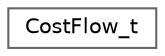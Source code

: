 digraph "Graphical Class Hierarchy"
{
 // LATEX_PDF_SIZE
  bgcolor="transparent";
  edge [fontname=Helvetica,fontsize=10,labelfontname=Helvetica,labelfontsize=10];
  node [fontname=Helvetica,fontsize=10,shape=box,height=0.2,width=0.4];
  rankdir="LR";
  Node0 [id="Node000000",label="CostFlow_t",height=0.2,width=0.4,color="grey40", fillcolor="white", style="filled",URL="$structCostFlow__t.html",tooltip=" "];
}
